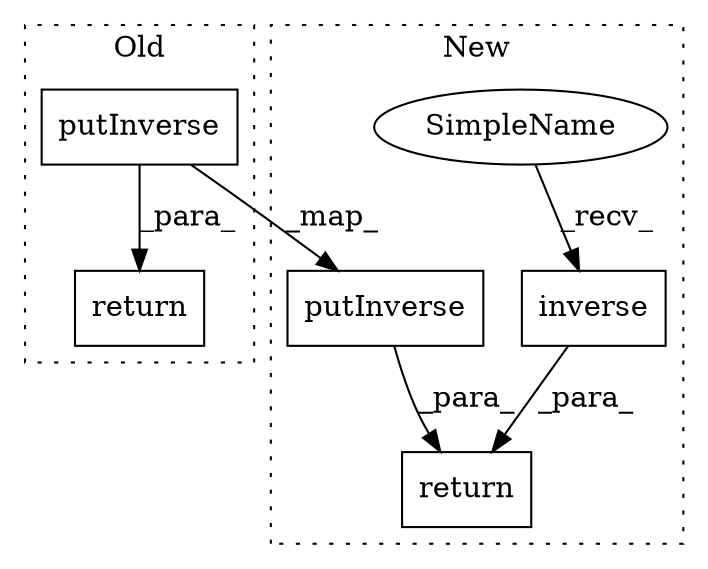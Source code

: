 digraph G {
subgraph cluster0 {
1 [label="putInverse" a="32" s="17809,17837" l="11,1" shape="box"];
3 [label="return" a="41" s="17802" l="7" shape="box"];
label = "Old";
style="dotted";
}
subgraph cluster1 {
2 [label="putInverse" a="32" s="20599,20627" l="11,1" shape="box"];
4 [label="return" a="41" s="20553" l="7" shape="box"];
5 [label="inverse" a="32" s="20658" l="9" shape="box"];
6 [label="SimpleName" a="42" s="20641" l="16" shape="ellipse"];
label = "New";
style="dotted";
}
1 -> 3 [label="_para_"];
1 -> 2 [label="_map_"];
2 -> 4 [label="_para_"];
5 -> 4 [label="_para_"];
6 -> 5 [label="_recv_"];
}